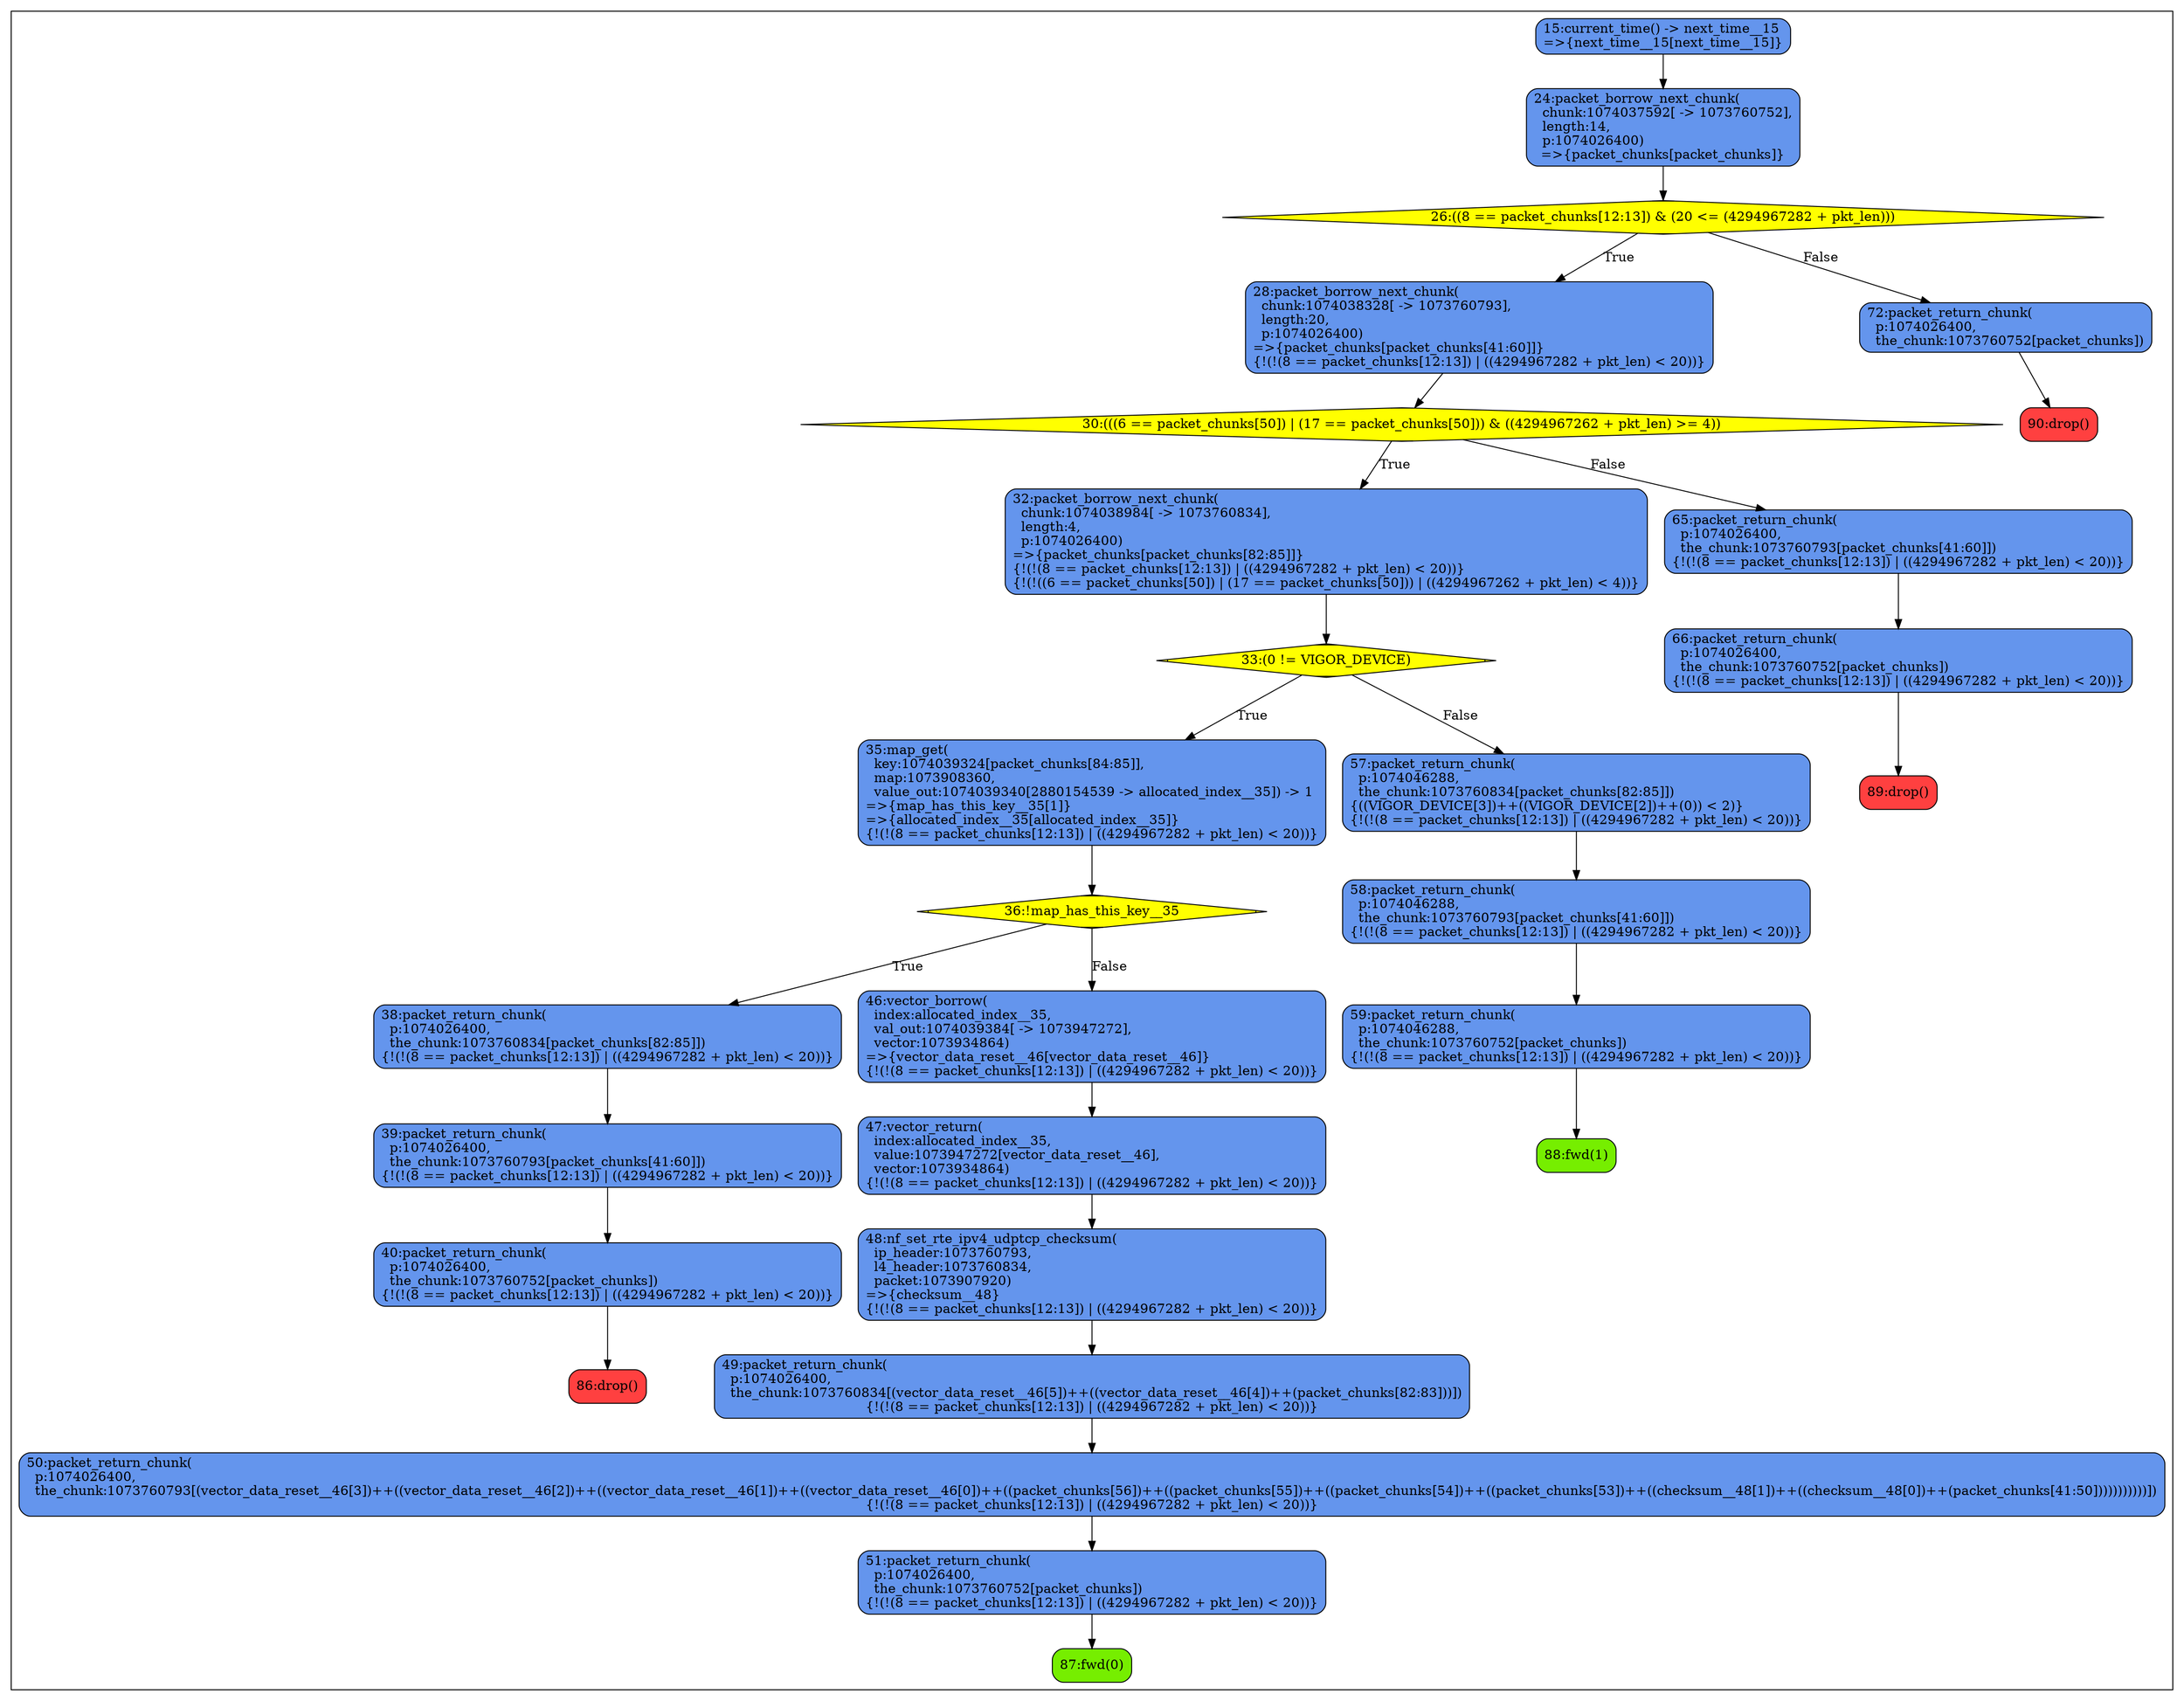 digraph mygraph {
	node [shape=box style=rounded border=0];
	subgraph clusterprocess {
		node [style="rounded,filled",color=black];
		86 [label="86:drop()", fillcolor="brown1"];
		40 [label="40:packet_return_chunk(\l  p:1074026400,\l  the_chunk:1073760752[packet_chunks])\l{!(!(8 == packet_chunks[12:13]) | ((4294967282 + pkt_len) < 20))}", fillcolor="cornflowerblue"];
		40 -> 86;
		39 [label="39:packet_return_chunk(\l  p:1074026400,\l  the_chunk:1073760793[packet_chunks[41:60]])\l{!(!(8 == packet_chunks[12:13]) | ((4294967282 + pkt_len) < 20))}", fillcolor="cornflowerblue"];
		39 -> 40;
		38 [label="38:packet_return_chunk(\l  p:1074026400,\l  the_chunk:1073760834[packet_chunks[82:85]])\l{!(!(8 == packet_chunks[12:13]) | ((4294967282 + pkt_len) < 20))}", fillcolor="cornflowerblue"];
		38 -> 39;
		87 [label="87:fwd(0)", fillcolor="chartreuse2"];
		51 [label="51:packet_return_chunk(\l  p:1074026400,\l  the_chunk:1073760752[packet_chunks])\l{!(!(8 == packet_chunks[12:13]) | ((4294967282 + pkt_len) < 20))}", fillcolor="cornflowerblue"];
		51 -> 87;
		50 [label="50:packet_return_chunk(\l  p:1074026400,\l  the_chunk:1073760793[(vector_data_reset__46[3])++((vector_data_reset__46[2])++((vector_data_reset__46[1])++((vector_data_reset__46[0])++((packet_chunks[56])++((packet_chunks[55])++((packet_chunks[54])++((packet_chunks[53])++((checksum__48[1])++((checksum__48[0])++(packet_chunks[41:50]))))))))))])\l{!(!(8 == packet_chunks[12:13]) | ((4294967282 + pkt_len) < 20))}", fillcolor="cornflowerblue"];
		50 -> 51;
		49 [label="49:packet_return_chunk(\l  p:1074026400,\l  the_chunk:1073760834[(vector_data_reset__46[5])++((vector_data_reset__46[4])++(packet_chunks[82:83]))])\l{!(!(8 == packet_chunks[12:13]) | ((4294967282 + pkt_len) < 20))}", fillcolor="cornflowerblue"];
		49 -> 50;
		48 [label="48:nf_set_rte_ipv4_udptcp_checksum(\l  ip_header:1073760793,\l  l4_header:1073760834,\l  packet:1073907920)\l=>{checksum__48}\l{!(!(8 == packet_chunks[12:13]) | ((4294967282 + pkt_len) < 20))}", fillcolor="cornflowerblue"];
		48 -> 49;
		47 [label="47:vector_return(\l  index:allocated_index__35,\l  value:1073947272[vector_data_reset__46],\l  vector:1073934864)\l{!(!(8 == packet_chunks[12:13]) | ((4294967282 + pkt_len) < 20))}", fillcolor="cornflowerblue"];
		47 -> 48;
		46 [label="46:vector_borrow(\l  index:allocated_index__35,\l  val_out:1074039384[ -> 1073947272],\l  vector:1073934864)\l=>{vector_data_reset__46[vector_data_reset__46]}\l{!(!(8 == packet_chunks[12:13]) | ((4294967282 + pkt_len) < 20))}", fillcolor="cornflowerblue"];
		46 -> 47;
		36 [shape=Mdiamond, label="36:!map_has_this_key__35", fillcolor="yellow"];
		36 -> 38 [label="True"];
		36 -> 46 [label="False"];
		35 [label="35:map_get(\l  key:1074039324[packet_chunks[84:85]],\l  map:1073908360,\l  value_out:1074039340[2880154539 -> allocated_index__35]) -> 1\l=>{map_has_this_key__35[1]}\l=>{allocated_index__35[allocated_index__35]}\l{!(!(8 == packet_chunks[12:13]) | ((4294967282 + pkt_len) < 20))}", fillcolor="cornflowerblue"];
		35 -> 36;
		88 [label="88:fwd(1)", fillcolor="chartreuse2"];
		59 [label="59:packet_return_chunk(\l  p:1074046288,\l  the_chunk:1073760752[packet_chunks])\l{!(!(8 == packet_chunks[12:13]) | ((4294967282 + pkt_len) < 20))}", fillcolor="cornflowerblue"];
		59 -> 88;
		58 [label="58:packet_return_chunk(\l  p:1074046288,\l  the_chunk:1073760793[packet_chunks[41:60]])\l{!(!(8 == packet_chunks[12:13]) | ((4294967282 + pkt_len) < 20))}", fillcolor="cornflowerblue"];
		58 -> 59;
		57 [label="57:packet_return_chunk(\l  p:1074046288,\l  the_chunk:1073760834[packet_chunks[82:85]])\l{((VIGOR_DEVICE[3])++((VIGOR_DEVICE[2])++(0)) < 2)}\l{!(!(8 == packet_chunks[12:13]) | ((4294967282 + pkt_len) < 20))}", fillcolor="cornflowerblue"];
		57 -> 58;
		33 [shape=Mdiamond, label="33:(0 != VIGOR_DEVICE)", fillcolor="yellow"];
		33 -> 35 [label="True"];
		33 -> 57 [label="False"];
		32 [label="32:packet_borrow_next_chunk(\l  chunk:1074038984[ -> 1073760834],\l  length:4,\l  p:1074026400)\l=>{packet_chunks[packet_chunks[82:85]]}\l{!(!(8 == packet_chunks[12:13]) | ((4294967282 + pkt_len) < 20))}\l{!(!((6 == packet_chunks[50]) | (17 == packet_chunks[50])) | ((4294967262 + pkt_len) < 4))}", fillcolor="cornflowerblue"];
		32 -> 33;
		89 [label="89:drop()", fillcolor="brown1"];
		66 [label="66:packet_return_chunk(\l  p:1074026400,\l  the_chunk:1073760752[packet_chunks])\l{!(!(8 == packet_chunks[12:13]) | ((4294967282 + pkt_len) < 20))}", fillcolor="cornflowerblue"];
		66 -> 89;
		65 [label="65:packet_return_chunk(\l  p:1074026400,\l  the_chunk:1073760793[packet_chunks[41:60]])\l{!(!(8 == packet_chunks[12:13]) | ((4294967282 + pkt_len) < 20))}", fillcolor="cornflowerblue"];
		65 -> 66;
		30 [shape=Mdiamond, label="30:(((6 == packet_chunks[50]) | (17 == packet_chunks[50])) & ((4294967262 + pkt_len) >= 4))", fillcolor="yellow"];
		30 -> 32 [label="True"];
		30 -> 65 [label="False"];
		28 [label="28:packet_borrow_next_chunk(\l  chunk:1074038328[ -> 1073760793],\l  length:20,\l  p:1074026400)\l=>{packet_chunks[packet_chunks[41:60]]}\l{!(!(8 == packet_chunks[12:13]) | ((4294967282 + pkt_len) < 20))}", fillcolor="cornflowerblue"];
		28 -> 30;
		90 [label="90:drop()", fillcolor="brown1"];
		72 [label="72:packet_return_chunk(\l  p:1074026400,\l  the_chunk:1073760752[packet_chunks])", fillcolor="cornflowerblue"];
		72 -> 90;
		26 [shape=Mdiamond, label="26:((8 == packet_chunks[12:13]) & (20 <= (4294967282 + pkt_len)))", fillcolor="yellow"];
		26 -> 28 [label="True"];
		26 -> 72 [label="False"];
		24 [label="24:packet_borrow_next_chunk(\l  chunk:1074037592[ -> 1073760752],\l  length:14,\l  p:1074026400)\l=>{packet_chunks[packet_chunks]}", fillcolor="cornflowerblue"];
		24 -> 26;
		15 [label="15:current_time() -> next_time__15\l=>{next_time__15[next_time__15]}", fillcolor="cornflowerblue"];
		15 -> 24;
	}
}